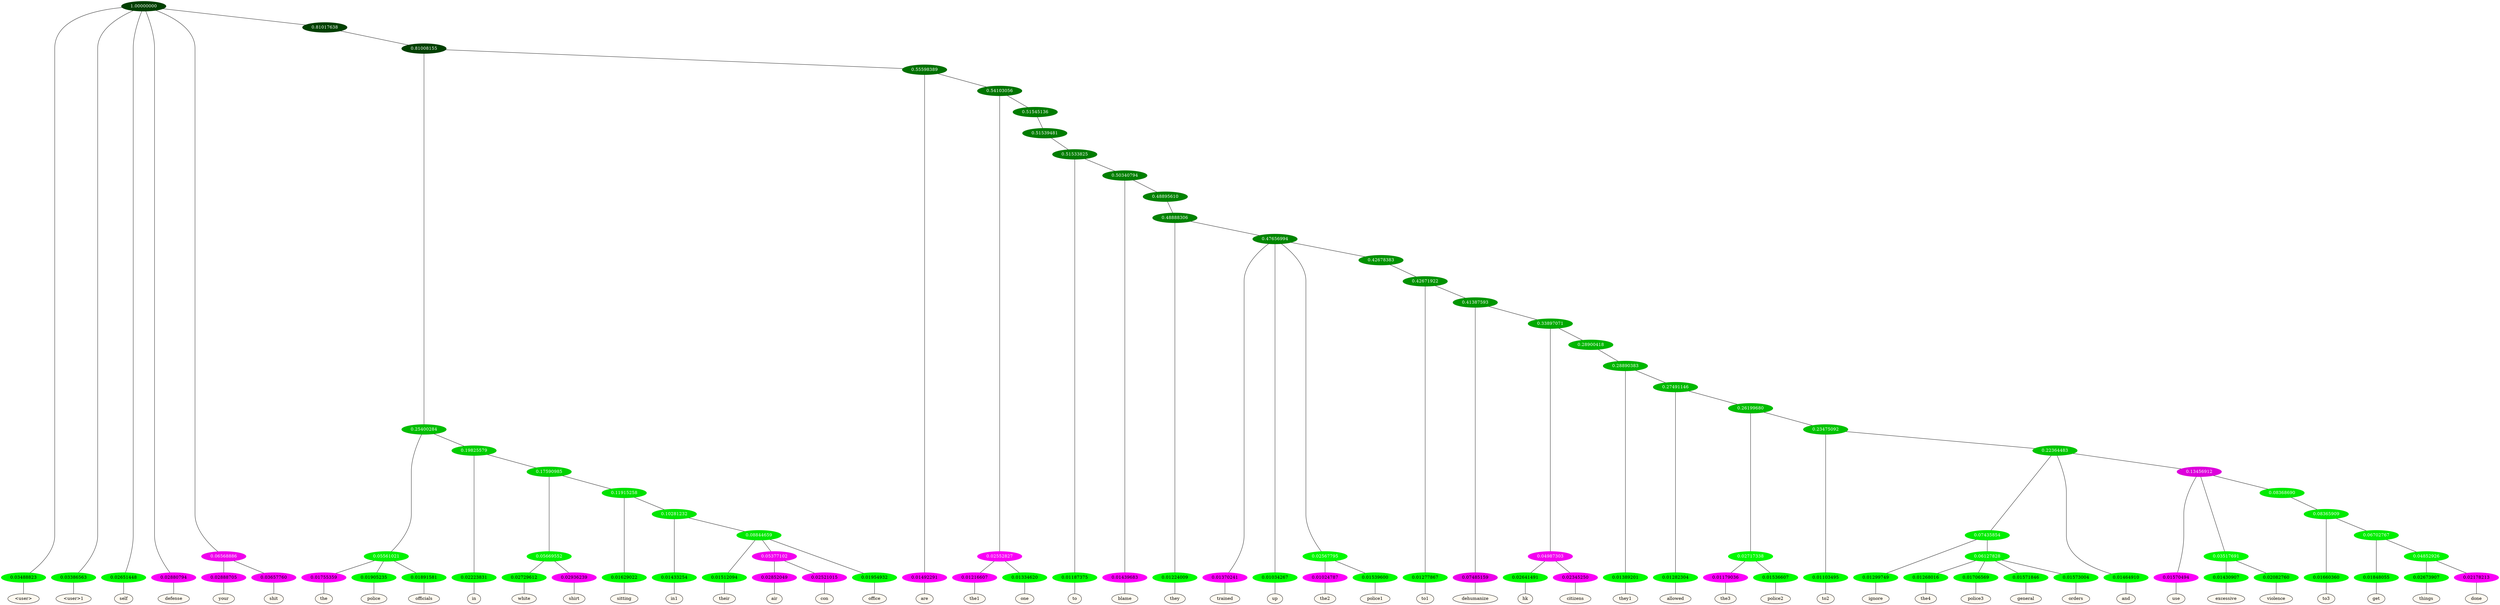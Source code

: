 graph {
	node [format=png height=0.15 nodesep=0.001 ordering=out overlap=prism overlap_scaling=0.01 ranksep=0.001 ratio=0.2 style=filled width=0.15]
	{
		rank=same
		a_w_1 [label="\<user\>" color=black fillcolor=floralwhite style="filled,solid"]
		a_w_2 [label="\<user\>1" color=black fillcolor=floralwhite style="filled,solid"]
		a_w_3 [label=self color=black fillcolor=floralwhite style="filled,solid"]
		a_w_4 [label=defense color=black fillcolor=floralwhite style="filled,solid"]
		a_w_7 [label=your color=black fillcolor=floralwhite style="filled,solid"]
		a_w_8 [label=shit color=black fillcolor=floralwhite style="filled,solid"]
		a_w_16 [label=the color=black fillcolor=floralwhite style="filled,solid"]
		a_w_17 [label=police color=black fillcolor=floralwhite style="filled,solid"]
		a_w_18 [label=officials color=black fillcolor=floralwhite style="filled,solid"]
		a_w_19 [label=in color=black fillcolor=floralwhite style="filled,solid"]
		a_w_28 [label=white color=black fillcolor=floralwhite style="filled,solid"]
		a_w_29 [label=shirt color=black fillcolor=floralwhite style="filled,solid"]
		a_w_30 [label=sitting color=black fillcolor=floralwhite style="filled,solid"]
		a_w_33 [label=in1 color=black fillcolor=floralwhite style="filled,solid"]
		a_w_37 [label=their color=black fillcolor=floralwhite style="filled,solid"]
		a_w_42 [label=air color=black fillcolor=floralwhite style="filled,solid"]
		a_w_43 [label=con color=black fillcolor=floralwhite style="filled,solid"]
		a_w_39 [label=office color=black fillcolor=floralwhite style="filled,solid"]
		a_w_14 [label=are color=black fillcolor=floralwhite style="filled,solid"]
		a_w_25 [label=the1 color=black fillcolor=floralwhite style="filled,solid"]
		a_w_26 [label=one color=black fillcolor=floralwhite style="filled,solid"]
		a_w_35 [label=to color=black fillcolor=floralwhite style="filled,solid"]
		a_w_40 [label=blame color=black fillcolor=floralwhite style="filled,solid"]
		a_w_45 [label=they color=black fillcolor=floralwhite style="filled,solid"]
		a_w_47 [label=trained color=black fillcolor=floralwhite style="filled,solid"]
		a_w_48 [label=up color=black fillcolor=floralwhite style="filled,solid"]
		a_w_51 [label=the2 color=black fillcolor=floralwhite style="filled,solid"]
		a_w_52 [label=police1 color=black fillcolor=floralwhite style="filled,solid"]
		a_w_54 [label=to1 color=black fillcolor=floralwhite style="filled,solid"]
		a_w_56 [label=dehumanize color=black fillcolor=floralwhite style="filled,solid"]
		a_w_60 [label=hk color=black fillcolor=floralwhite style="filled,solid"]
		a_w_61 [label=citizens color=black fillcolor=floralwhite style="filled,solid"]
		a_w_63 [label=they1 color=black fillcolor=floralwhite style="filled,solid"]
		a_w_65 [label=allowed color=black fillcolor=floralwhite style="filled,solid"]
		a_w_69 [label=the3 color=black fillcolor=floralwhite style="filled,solid"]
		a_w_70 [label=police2 color=black fillcolor=floralwhite style="filled,solid"]
		a_w_71 [label=to2 color=black fillcolor=floralwhite style="filled,solid"]
		a_w_76 [label=ignore color=black fillcolor=floralwhite style="filled,solid"]
		a_w_81 [label=the4 color=black fillcolor=floralwhite style="filled,solid"]
		a_w_82 [label=police3 color=black fillcolor=floralwhite style="filled,solid"]
		a_w_83 [label=general color=black fillcolor=floralwhite style="filled,solid"]
		a_w_84 [label=orders color=black fillcolor=floralwhite style="filled,solid"]
		a_w_74 [label=and color=black fillcolor=floralwhite style="filled,solid"]
		a_w_78 [label=use color=black fillcolor=floralwhite style="filled,solid"]
		a_w_85 [label=excessive color=black fillcolor=floralwhite style="filled,solid"]
		a_w_86 [label=violence color=black fillcolor=floralwhite style="filled,solid"]
		a_w_88 [label=to3 color=black fillcolor=floralwhite style="filled,solid"]
		a_w_90 [label=get color=black fillcolor=floralwhite style="filled,solid"]
		a_w_92 [label=things color=black fillcolor=floralwhite style="filled,solid"]
		a_w_93 [label=done color=black fillcolor=floralwhite style="filled,solid"]
	}
	a_n_1 -- a_w_1
	a_n_2 -- a_w_2
	a_n_3 -- a_w_3
	a_n_4 -- a_w_4
	a_n_7 -- a_w_7
	a_n_8 -- a_w_8
	a_n_16 -- a_w_16
	a_n_17 -- a_w_17
	a_n_18 -- a_w_18
	a_n_19 -- a_w_19
	a_n_28 -- a_w_28
	a_n_29 -- a_w_29
	a_n_30 -- a_w_30
	a_n_33 -- a_w_33
	a_n_37 -- a_w_37
	a_n_42 -- a_w_42
	a_n_43 -- a_w_43
	a_n_39 -- a_w_39
	a_n_14 -- a_w_14
	a_n_25 -- a_w_25
	a_n_26 -- a_w_26
	a_n_35 -- a_w_35
	a_n_40 -- a_w_40
	a_n_45 -- a_w_45
	a_n_47 -- a_w_47
	a_n_48 -- a_w_48
	a_n_51 -- a_w_51
	a_n_52 -- a_w_52
	a_n_54 -- a_w_54
	a_n_56 -- a_w_56
	a_n_60 -- a_w_60
	a_n_61 -- a_w_61
	a_n_63 -- a_w_63
	a_n_65 -- a_w_65
	a_n_69 -- a_w_69
	a_n_70 -- a_w_70
	a_n_71 -- a_w_71
	a_n_76 -- a_w_76
	a_n_81 -- a_w_81
	a_n_82 -- a_w_82
	a_n_83 -- a_w_83
	a_n_84 -- a_w_84
	a_n_74 -- a_w_74
	a_n_78 -- a_w_78
	a_n_85 -- a_w_85
	a_n_86 -- a_w_86
	a_n_88 -- a_w_88
	a_n_90 -- a_w_90
	a_n_92 -- a_w_92
	a_n_93 -- a_w_93
	{
		rank=same
		a_n_1 [label=0.03488823 color="0.334 1.000 0.965" fontcolor=black]
		a_n_2 [label=0.03386563 color="0.334 1.000 0.966" fontcolor=black]
		a_n_3 [label=0.02651448 color="0.334 1.000 0.973" fontcolor=black]
		a_n_4 [label=0.02880794 color="0.835 1.000 0.971" fontcolor=black]
		a_n_7 [label=0.02888705 color="0.835 1.000 0.971" fontcolor=black]
		a_n_8 [label=0.03657760 color="0.835 1.000 0.963" fontcolor=black]
		a_n_16 [label=0.01755359 color="0.835 1.000 0.982" fontcolor=black]
		a_n_17 [label=0.01905235 color="0.334 1.000 0.981" fontcolor=black]
		a_n_18 [label=0.01891581 color="0.334 1.000 0.981" fontcolor=black]
		a_n_19 [label=0.02223831 color="0.334 1.000 0.978" fontcolor=black]
		a_n_28 [label=0.02729612 color="0.334 1.000 0.973" fontcolor=black]
		a_n_29 [label=0.02936239 color="0.835 1.000 0.971" fontcolor=black]
		a_n_30 [label=0.01629022 color="0.334 1.000 0.984" fontcolor=black]
		a_n_33 [label=0.01433254 color="0.334 1.000 0.986" fontcolor=black]
		a_n_37 [label=0.01512094 color="0.334 1.000 0.985" fontcolor=black]
		a_n_42 [label=0.02852049 color="0.835 1.000 0.971" fontcolor=black]
		a_n_43 [label=0.02521015 color="0.835 1.000 0.975" fontcolor=black]
		a_n_39 [label=0.01954932 color="0.334 1.000 0.980" fontcolor=black]
		a_n_14 [label=0.01492291 color="0.835 1.000 0.985" fontcolor=black]
		a_n_25 [label=0.01216607 color="0.835 1.000 0.988" fontcolor=black]
		a_n_26 [label=0.01334620 color="0.334 1.000 0.987" fontcolor=black]
		a_n_35 [label=0.01187375 color="0.334 1.000 0.988" fontcolor=black]
		a_n_40 [label=0.01439683 color="0.835 1.000 0.986" fontcolor=black]
		a_n_45 [label=0.01224009 color="0.334 1.000 0.988" fontcolor=black]
		a_n_47 [label=0.01370241 color="0.835 1.000 0.986" fontcolor=black]
		a_n_48 [label=0.01034267 color="0.334 1.000 0.990" fontcolor=black]
		a_n_51 [label=0.01024787 color="0.835 1.000 0.990" fontcolor=black]
		a_n_52 [label=0.01539600 color="0.334 1.000 0.985" fontcolor=black]
		a_n_54 [label=0.01277867 color="0.334 1.000 0.987" fontcolor=black]
		a_n_56 [label=0.07485159 color="0.835 1.000 0.925" fontcolor=black]
		a_n_60 [label=0.02641491 color="0.334 1.000 0.974" fontcolor=black]
		a_n_61 [label=0.02345250 color="0.835 1.000 0.977" fontcolor=black]
		a_n_63 [label=0.01389201 color="0.334 1.000 0.986" fontcolor=black]
		a_n_65 [label=0.01282304 color="0.334 1.000 0.987" fontcolor=black]
		a_n_69 [label=0.01179036 color="0.835 1.000 0.988" fontcolor=black]
		a_n_70 [label=0.01536607 color="0.334 1.000 0.985" fontcolor=black]
		a_n_71 [label=0.01103495 color="0.334 1.000 0.989" fontcolor=black]
		a_n_76 [label=0.01299749 color="0.334 1.000 0.987" fontcolor=black]
		a_n_81 [label=0.01268016 color="0.334 1.000 0.987" fontcolor=black]
		a_n_82 [label=0.01706569 color="0.334 1.000 0.983" fontcolor=black]
		a_n_83 [label=0.01571846 color="0.334 1.000 0.984" fontcolor=black]
		a_n_84 [label=0.01573004 color="0.334 1.000 0.984" fontcolor=black]
		a_n_74 [label=0.01464910 color="0.334 1.000 0.985" fontcolor=black]
		a_n_78 [label=0.01570494 color="0.835 1.000 0.984" fontcolor=black]
		a_n_85 [label=0.01430907 color="0.334 1.000 0.986" fontcolor=black]
		a_n_86 [label=0.02082760 color="0.334 1.000 0.979" fontcolor=black]
		a_n_88 [label=0.01660360 color="0.334 1.000 0.983" fontcolor=black]
		a_n_90 [label=0.01848055 color="0.334 1.000 0.982" fontcolor=black]
		a_n_92 [label=0.02673907 color="0.334 1.000 0.973" fontcolor=black]
		a_n_93 [label=0.02178213 color="0.835 1.000 0.978" fontcolor=black]
	}
	a_n_0 [label=1.00000000 color="0.334 1.000 0.250" fontcolor=grey99]
	a_n_0 -- a_n_1
	a_n_0 -- a_n_2
	a_n_0 -- a_n_3
	a_n_0 -- a_n_4
	a_n_5 [label=0.06568886 color="0.835 1.000 0.934" fontcolor=grey99]
	a_n_0 -- a_n_5
	a_n_6 [label=0.81017638 color="0.334 1.000 0.250" fontcolor=grey99]
	a_n_0 -- a_n_6
	a_n_5 -- a_n_7
	a_n_5 -- a_n_8
	a_n_9 [label=0.81008155 color="0.334 1.000 0.250" fontcolor=grey99]
	a_n_6 -- a_n_9
	a_n_10 [label=0.25400284 color="0.334 1.000 0.746" fontcolor=grey99]
	a_n_9 -- a_n_10
	a_n_11 [label=0.55598389 color="0.334 1.000 0.444" fontcolor=grey99]
	a_n_9 -- a_n_11
	a_n_12 [label=0.05561021 color="0.334 1.000 0.944" fontcolor=grey99]
	a_n_10 -- a_n_12
	a_n_13 [label=0.19825579 color="0.334 1.000 0.802" fontcolor=grey99]
	a_n_10 -- a_n_13
	a_n_11 -- a_n_14
	a_n_15 [label=0.54103056 color="0.334 1.000 0.459" fontcolor=grey99]
	a_n_11 -- a_n_15
	a_n_12 -- a_n_16
	a_n_12 -- a_n_17
	a_n_12 -- a_n_18
	a_n_13 -- a_n_19
	a_n_20 [label=0.17590985 color="0.334 1.000 0.824" fontcolor=grey99]
	a_n_13 -- a_n_20
	a_n_21 [label=0.02552827 color="0.835 1.000 0.974" fontcolor=grey99]
	a_n_15 -- a_n_21
	a_n_22 [label=0.51545136 color="0.334 1.000 0.485" fontcolor=grey99]
	a_n_15 -- a_n_22
	a_n_23 [label=0.05669552 color="0.334 1.000 0.943" fontcolor=grey99]
	a_n_20 -- a_n_23
	a_n_24 [label=0.11915258 color="0.334 1.000 0.881" fontcolor=grey99]
	a_n_20 -- a_n_24
	a_n_21 -- a_n_25
	a_n_21 -- a_n_26
	a_n_27 [label=0.51539481 color="0.334 1.000 0.485" fontcolor=grey99]
	a_n_22 -- a_n_27
	a_n_23 -- a_n_28
	a_n_23 -- a_n_29
	a_n_24 -- a_n_30
	a_n_31 [label=0.10281232 color="0.334 1.000 0.897" fontcolor=grey99]
	a_n_24 -- a_n_31
	a_n_32 [label=0.51533825 color="0.334 1.000 0.485" fontcolor=grey99]
	a_n_27 -- a_n_32
	a_n_31 -- a_n_33
	a_n_34 [label=0.08844659 color="0.334 1.000 0.912" fontcolor=grey99]
	a_n_31 -- a_n_34
	a_n_32 -- a_n_35
	a_n_36 [label=0.50340794 color="0.334 1.000 0.497" fontcolor=grey99]
	a_n_32 -- a_n_36
	a_n_34 -- a_n_37
	a_n_38 [label=0.05377102 color="0.835 1.000 0.946" fontcolor=grey99]
	a_n_34 -- a_n_38
	a_n_34 -- a_n_39
	a_n_36 -- a_n_40
	a_n_41 [label=0.48895610 color="0.334 1.000 0.511" fontcolor=grey99]
	a_n_36 -- a_n_41
	a_n_38 -- a_n_42
	a_n_38 -- a_n_43
	a_n_44 [label=0.48888306 color="0.334 1.000 0.511" fontcolor=grey99]
	a_n_41 -- a_n_44
	a_n_44 -- a_n_45
	a_n_46 [label=0.47656994 color="0.334 1.000 0.523" fontcolor=grey99]
	a_n_44 -- a_n_46
	a_n_46 -- a_n_47
	a_n_46 -- a_n_48
	a_n_49 [label=0.02567795 color="0.334 1.000 0.974" fontcolor=grey99]
	a_n_46 -- a_n_49
	a_n_50 [label=0.42678383 color="0.334 1.000 0.573" fontcolor=grey99]
	a_n_46 -- a_n_50
	a_n_49 -- a_n_51
	a_n_49 -- a_n_52
	a_n_53 [label=0.42671922 color="0.334 1.000 0.573" fontcolor=grey99]
	a_n_50 -- a_n_53
	a_n_53 -- a_n_54
	a_n_55 [label=0.41387593 color="0.334 1.000 0.586" fontcolor=grey99]
	a_n_53 -- a_n_55
	a_n_55 -- a_n_56
	a_n_57 [label=0.33897071 color="0.334 1.000 0.661" fontcolor=grey99]
	a_n_55 -- a_n_57
	a_n_58 [label=0.04987303 color="0.835 1.000 0.950" fontcolor=grey99]
	a_n_57 -- a_n_58
	a_n_59 [label=0.28900418 color="0.334 1.000 0.711" fontcolor=grey99]
	a_n_57 -- a_n_59
	a_n_58 -- a_n_60
	a_n_58 -- a_n_61
	a_n_62 [label=0.28890383 color="0.334 1.000 0.711" fontcolor=grey99]
	a_n_59 -- a_n_62
	a_n_62 -- a_n_63
	a_n_64 [label=0.27491146 color="0.334 1.000 0.725" fontcolor=grey99]
	a_n_62 -- a_n_64
	a_n_64 -- a_n_65
	a_n_66 [label=0.26199680 color="0.334 1.000 0.738" fontcolor=grey99]
	a_n_64 -- a_n_66
	a_n_67 [label=0.02717338 color="0.334 1.000 0.973" fontcolor=grey99]
	a_n_66 -- a_n_67
	a_n_68 [label=0.23475092 color="0.334 1.000 0.765" fontcolor=grey99]
	a_n_66 -- a_n_68
	a_n_67 -- a_n_69
	a_n_67 -- a_n_70
	a_n_68 -- a_n_71
	a_n_72 [label=0.22364483 color="0.334 1.000 0.776" fontcolor=grey99]
	a_n_68 -- a_n_72
	a_n_73 [label=0.07435854 color="0.334 1.000 0.926" fontcolor=grey99]
	a_n_72 -- a_n_73
	a_n_72 -- a_n_74
	a_n_75 [label=0.13456912 color="0.835 1.000 0.865" fontcolor=grey99]
	a_n_72 -- a_n_75
	a_n_73 -- a_n_76
	a_n_77 [label=0.06127828 color="0.334 1.000 0.939" fontcolor=grey99]
	a_n_73 -- a_n_77
	a_n_75 -- a_n_78
	a_n_79 [label=0.03517691 color="0.334 1.000 0.965" fontcolor=grey99]
	a_n_75 -- a_n_79
	a_n_80 [label=0.08368690 color="0.334 1.000 0.916" fontcolor=grey99]
	a_n_75 -- a_n_80
	a_n_77 -- a_n_81
	a_n_77 -- a_n_82
	a_n_77 -- a_n_83
	a_n_77 -- a_n_84
	a_n_79 -- a_n_85
	a_n_79 -- a_n_86
	a_n_87 [label=0.08365909 color="0.334 1.000 0.916" fontcolor=grey99]
	a_n_80 -- a_n_87
	a_n_87 -- a_n_88
	a_n_89 [label=0.06702767 color="0.334 1.000 0.933" fontcolor=grey99]
	a_n_87 -- a_n_89
	a_n_89 -- a_n_90
	a_n_91 [label=0.04852926 color="0.334 1.000 0.951" fontcolor=grey99]
	a_n_89 -- a_n_91
	a_n_91 -- a_n_92
	a_n_91 -- a_n_93
}
